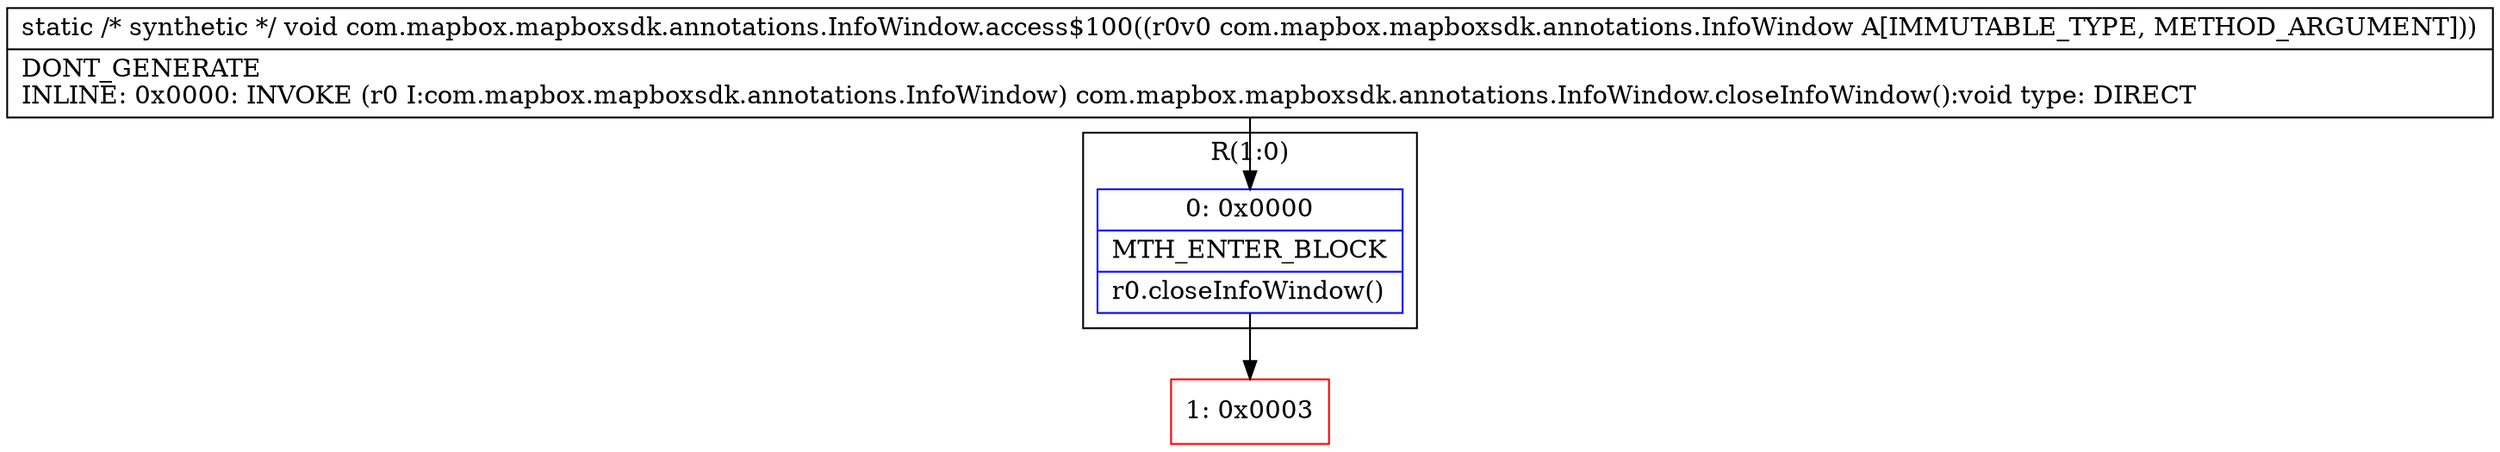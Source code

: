 digraph "CFG forcom.mapbox.mapboxsdk.annotations.InfoWindow.access$100(Lcom\/mapbox\/mapboxsdk\/annotations\/InfoWindow;)V" {
subgraph cluster_Region_1016141420 {
label = "R(1:0)";
node [shape=record,color=blue];
Node_0 [shape=record,label="{0\:\ 0x0000|MTH_ENTER_BLOCK\l|r0.closeInfoWindow()\l}"];
}
Node_1 [shape=record,color=red,label="{1\:\ 0x0003}"];
MethodNode[shape=record,label="{static \/* synthetic *\/ void com.mapbox.mapboxsdk.annotations.InfoWindow.access$100((r0v0 com.mapbox.mapboxsdk.annotations.InfoWindow A[IMMUTABLE_TYPE, METHOD_ARGUMENT]))  | DONT_GENERATE\lINLINE: 0x0000: INVOKE  (r0 I:com.mapbox.mapboxsdk.annotations.InfoWindow) com.mapbox.mapboxsdk.annotations.InfoWindow.closeInfoWindow():void type: DIRECT\l}"];
MethodNode -> Node_0;
Node_0 -> Node_1;
}

